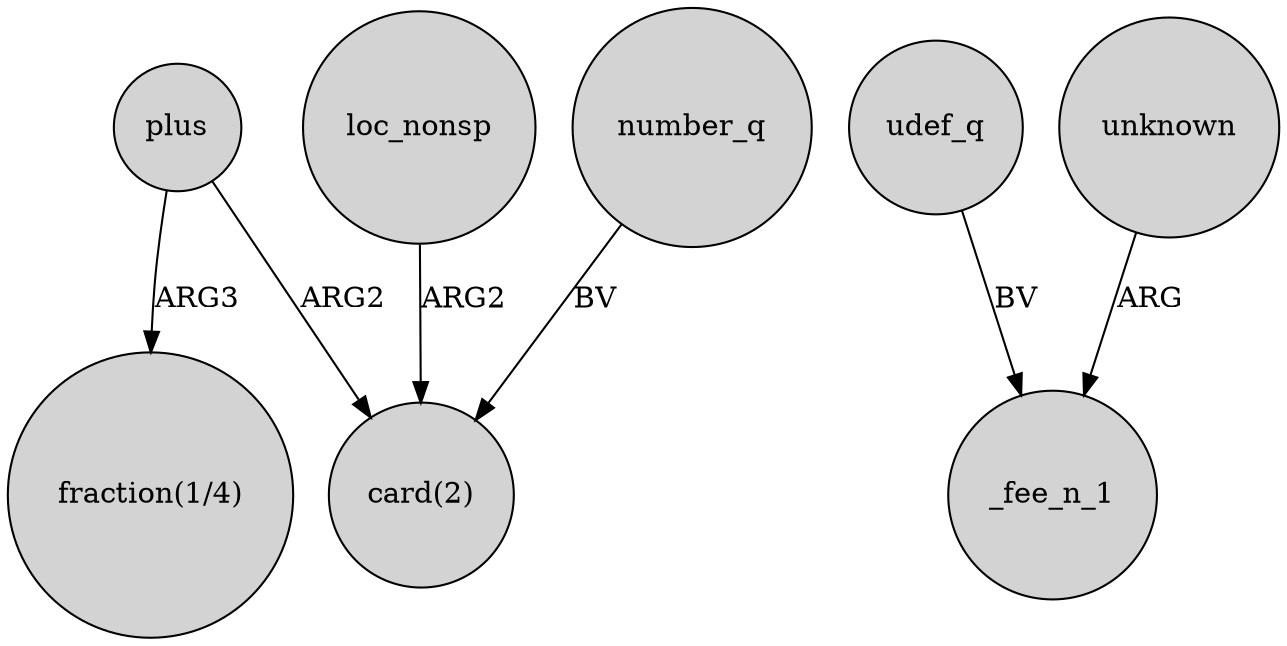 digraph {
	node [shape=circle style=filled]
	plus -> "card(2)" [label=ARG2]
	plus -> "fraction(1/4)" [label=ARG3]
	udef_q -> _fee_n_1 [label=BV]
	loc_nonsp -> "card(2)" [label=ARG2]
	number_q -> "card(2)" [label=BV]
	unknown -> _fee_n_1 [label=ARG]
}
